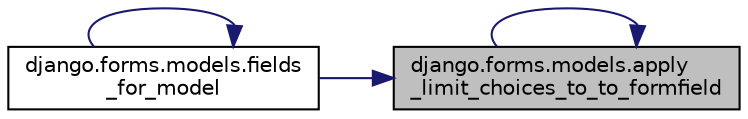 digraph "django.forms.models.apply_limit_choices_to_to_formfield"
{
 // LATEX_PDF_SIZE
  edge [fontname="Helvetica",fontsize="10",labelfontname="Helvetica",labelfontsize="10"];
  node [fontname="Helvetica",fontsize="10",shape=record];
  rankdir="RL";
  Node1 [label="django.forms.models.apply\l_limit_choices_to_to_formfield",height=0.2,width=0.4,color="black", fillcolor="grey75", style="filled", fontcolor="black",tooltip=" "];
  Node1 -> Node1 [dir="back",color="midnightblue",fontsize="10",style="solid",fontname="Helvetica"];
  Node1 -> Node2 [dir="back",color="midnightblue",fontsize="10",style="solid",fontname="Helvetica"];
  Node2 [label="django.forms.models.fields\l_for_model",height=0.2,width=0.4,color="black", fillcolor="white", style="filled",URL="$d3/d88/namespacedjango_1_1forms_1_1models.html#ab9076c36e7b8935826eb258c116cda1d",tooltip=" "];
  Node2 -> Node2 [dir="back",color="midnightblue",fontsize="10",style="solid",fontname="Helvetica"];
}
